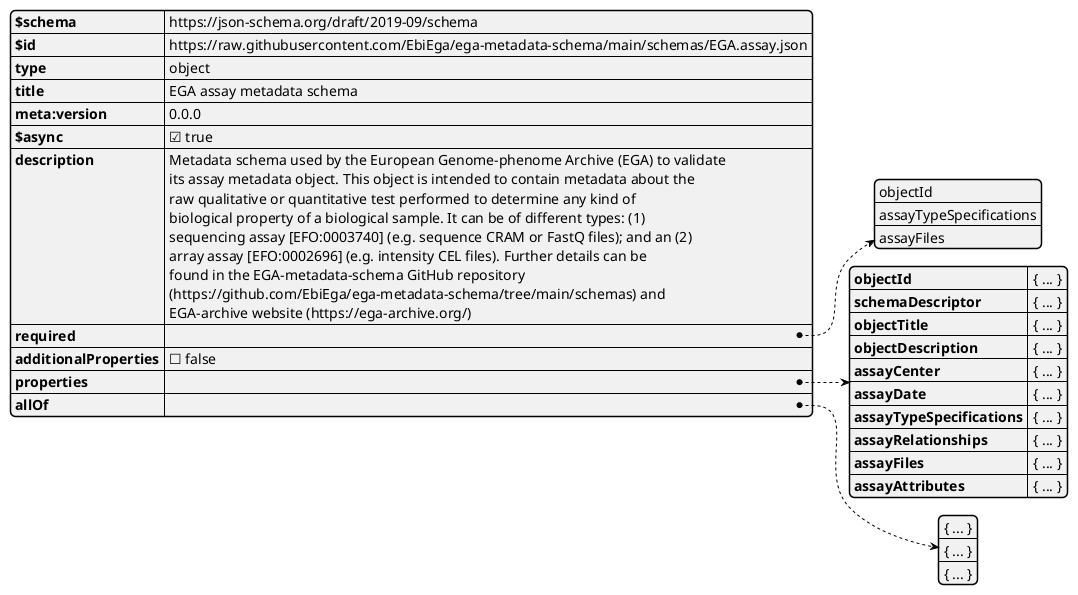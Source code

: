 @startjson

{
    "$schema": "https://json-schema.org/draft/2019-09/schema",
    "$id": "https://raw.githubusercontent.com/EbiEga/ega-metadata-schema/main/schemas/EGA.assay.json",
    "type": "object",
    "title": "EGA assay metadata schema",
    "meta:version": "0.0.0",
    "$async": true,
    "description": "Metadata schema used by the European Genome-phenome Archive (EGA) to validate \\nits assay metadata object. This object is intended to contain metadata about the \\nraw qualitative or quantitative test performed to determine any kind of \\nbiological property of a biological sample. It can be of different types: (1) \\nsequencing assay [EFO:0003740] (e.g. sequence CRAM or FastQ files); and an (2) \\narray assay [EFO:0002696] (e.g. intensity CEL files). Further details can be \\nfound in the EGA-metadata-schema GitHub repository \\n(https://github.com/EbiEga/ega-metadata-schema/tree/main/schemas) and \\nEGA-archive website (https://ega-archive.org/)",
    "required": [
        "objectId",
        "assayTypeSpecifications",
        "assayFiles"
    ],
    "additionalProperties": false,
    "properties": {
        "objectId": "{ ... }",
        "schemaDescriptor": "{ ... }",
        "objectTitle": "{ ... }",
        "objectDescription": "{ ... }",
        "assayCenter": "{ ... }",
        "assayDate": "{ ... }",
        "assayTypeSpecifications": "{ ... }",
        "assayRelationships": "{ ... }",
        "assayFiles": "{ ... }",
        "assayAttributes": "{ ... }"
    },
    "allOf": [
        "{ ... }",
        "{ ... }",
        "{ ... }"
    ]
}
@endjson